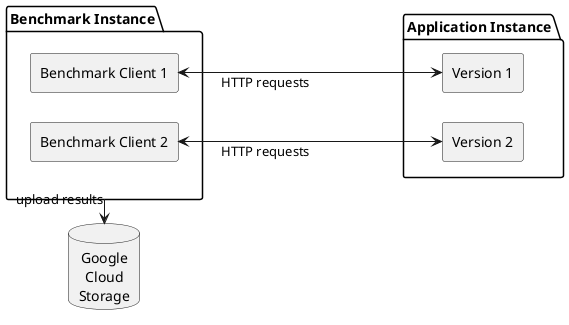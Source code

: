@startuml

left to right direction

<style>
title {
    HorizontalAlignment center
}
</style>

skinparam nodesep 30
skinparam ranksep 120
skinparam linetype ortho

database gcs [
    Google
    Cloud
    Storage
]

folder "Benchmark Instance" as bi {
    agent "Benchmark Client 1" as bc1
    agent "Benchmark Client 2" as bc2
}
bi -l-> gcs : "upload results"


folder "Application Instance" as ai {
    agent "Version 1" as v1
    agent "Version 2" as v2
}


bc1 <---> v1 : HTTP requests
bc2 <---> v2 : HTTP requests



@enduml
